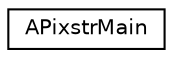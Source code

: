 digraph G
{
  edge [fontname="Helvetica",fontsize="10",labelfontname="Helvetica",labelfontsize="10"];
  node [fontname="Helvetica",fontsize="10",shape=record];
  rankdir=LR;
  Node1 [label="APixstrMain",height=0.2,width=0.4,color="black", fillcolor="white", style="filled",URL="$da/ddf/structAPixstrMain.html"];
}
